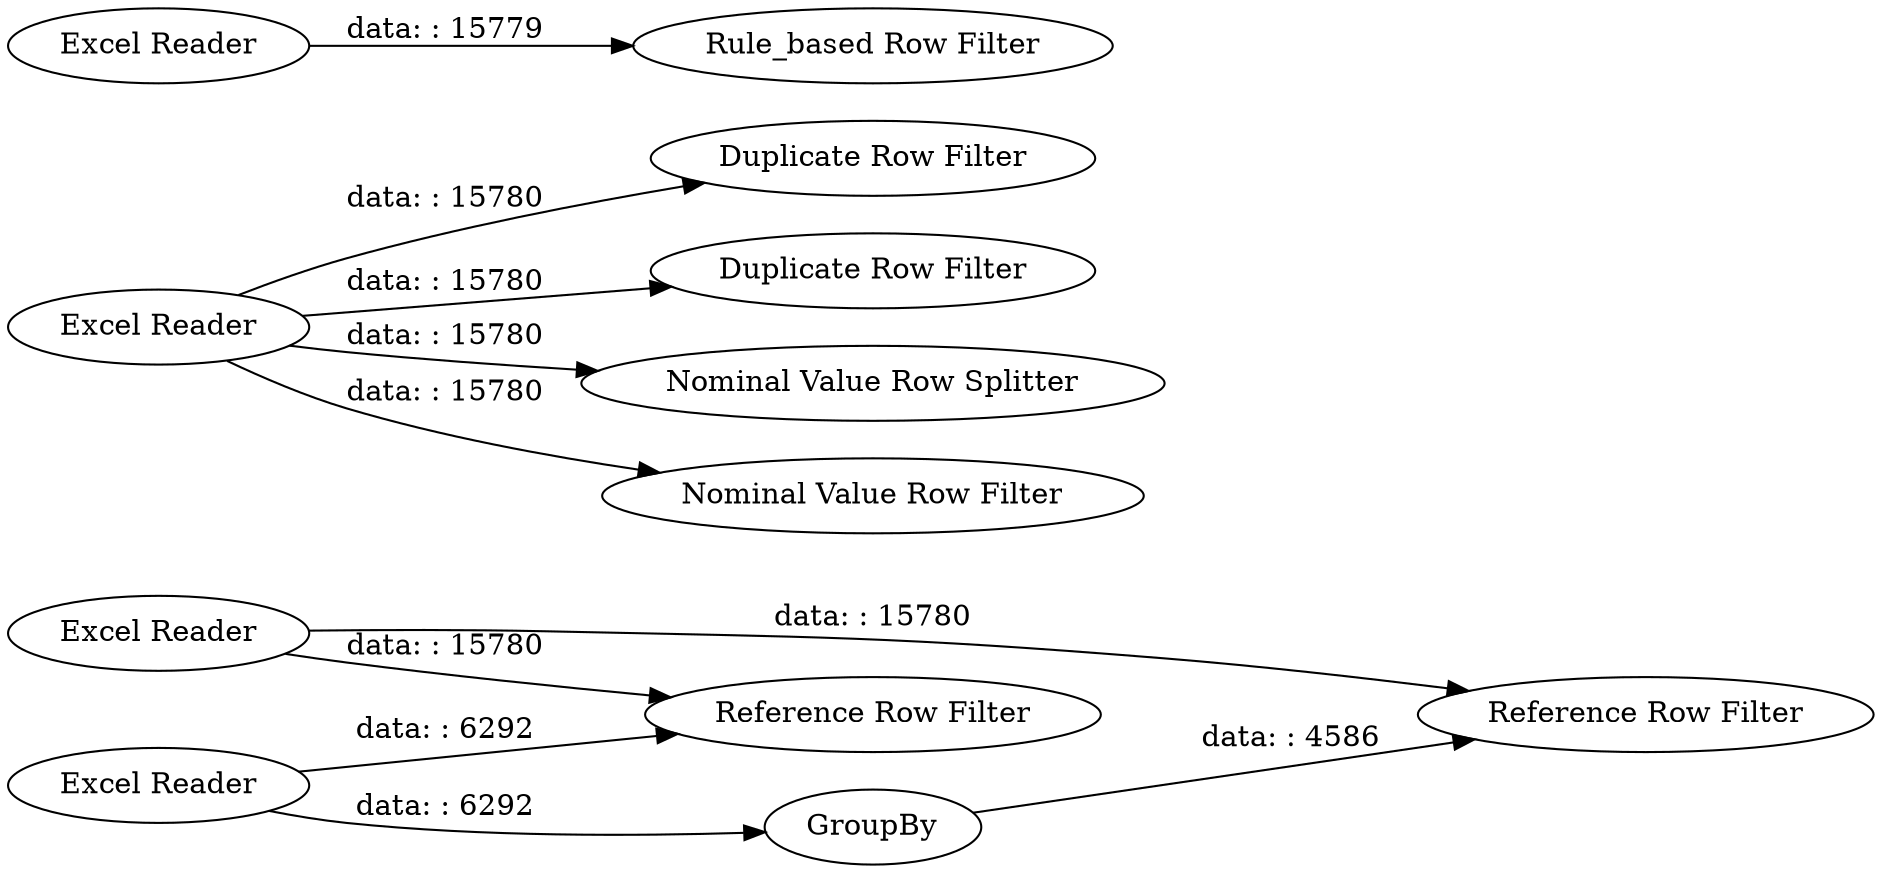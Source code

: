 digraph {
	"-7631676673456749851_10" [label="Reference Row Filter"]
	"-7631676673456749851_6" [label="Duplicate Row Filter"]
	"-7631676673456749851_12" [label="Excel Reader"]
	"-7631676673456749851_13" [label="Rule_based Row Filter"]
	"-7631676673456749851_5" [label="Duplicate Row Filter"]
	"-7631676673456749851_2" [label="Excel Reader"]
	"-7631676673456749851_9" [label="Excel Reader"]
	"-7631676673456749851_7" [label="Reference Row Filter"]
	"-7631676673456749851_3" [label="Nominal Value Row Splitter"]
	"-7631676673456749851_8" [label="Excel Reader"]
	"-7631676673456749851_11" [label=GroupBy]
	"-7631676673456749851_4" [label="Nominal Value Row Filter"]
	"-7631676673456749851_2" -> "-7631676673456749851_4" [label="data: : 15780"]
	"-7631676673456749851_2" -> "-7631676673456749851_5" [label="data: : 15780"]
	"-7631676673456749851_9" -> "-7631676673456749851_11" [label="data: : 6292"]
	"-7631676673456749851_2" -> "-7631676673456749851_3" [label="data: : 15780"]
	"-7631676673456749851_2" -> "-7631676673456749851_6" [label="data: : 15780"]
	"-7631676673456749851_9" -> "-7631676673456749851_7" [label="data: : 6292"]
	"-7631676673456749851_12" -> "-7631676673456749851_13" [label="data: : 15779"]
	"-7631676673456749851_8" -> "-7631676673456749851_10" [label="data: : 15780"]
	"-7631676673456749851_11" -> "-7631676673456749851_10" [label="data: : 4586"]
	"-7631676673456749851_8" -> "-7631676673456749851_7" [label="data: : 15780"]
	rankdir=LR
}
